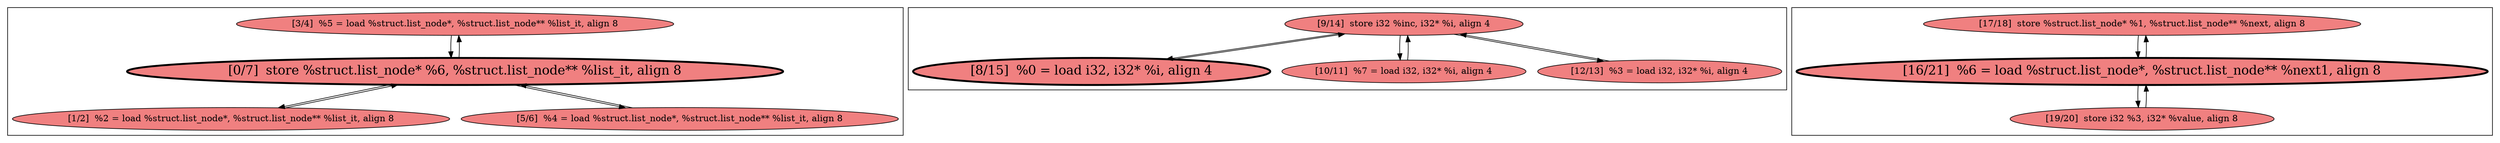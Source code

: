 
digraph G {



node329->node330 [ ]
node330->node329 [ ]
node338->node337 [ ]
node331->node330 [ ]
node330->node328 [ ]
node336->node338 [ ]
node337->node338 [ ]
node338->node336 [ ]
node330->node331 [ ]
node334->node333 [ ]
node335->node338 [ ]
node332->node333 [ ]
node328->node330 [ ]
node338->node335 [ ]
node333->node332 [ ]
node333->node334 [ ]


subgraph cluster2 {


node338 [fillcolor=lightcoral,label="[9/14]  store i32 %inc, i32* %i, align 4",shape=ellipse,style=filled ]
node337 [penwidth=3.0,fontsize=20,fillcolor=lightcoral,label="[8/15]  %0 = load i32, i32* %i, align 4",shape=ellipse,style=filled ]
node335 [fillcolor=lightcoral,label="[12/13]  %3 = load i32, i32* %i, align 4",shape=ellipse,style=filled ]
node336 [fillcolor=lightcoral,label="[10/11]  %7 = load i32, i32* %i, align 4",shape=ellipse,style=filled ]



}

subgraph cluster0 {


node331 [fillcolor=lightcoral,label="[1/2]  %2 = load %struct.list_node*, %struct.list_node** %list_it, align 8",shape=ellipse,style=filled ]
node330 [penwidth=3.0,fontsize=20,fillcolor=lightcoral,label="[0/7]  store %struct.list_node* %6, %struct.list_node** %list_it, align 8",shape=ellipse,style=filled ]
node328 [fillcolor=lightcoral,label="[5/6]  %4 = load %struct.list_node*, %struct.list_node** %list_it, align 8",shape=ellipse,style=filled ]
node329 [fillcolor=lightcoral,label="[3/4]  %5 = load %struct.list_node*, %struct.list_node** %list_it, align 8",shape=ellipse,style=filled ]



}

subgraph cluster1 {


node334 [fillcolor=lightcoral,label="[17/18]  store %struct.list_node* %1, %struct.list_node** %next, align 8",shape=ellipse,style=filled ]
node332 [fillcolor=lightcoral,label="[19/20]  store i32 %3, i32* %value, align 8",shape=ellipse,style=filled ]
node333 [penwidth=3.0,fontsize=20,fillcolor=lightcoral,label="[16/21]  %6 = load %struct.list_node*, %struct.list_node** %next1, align 8",shape=ellipse,style=filled ]



}

}
